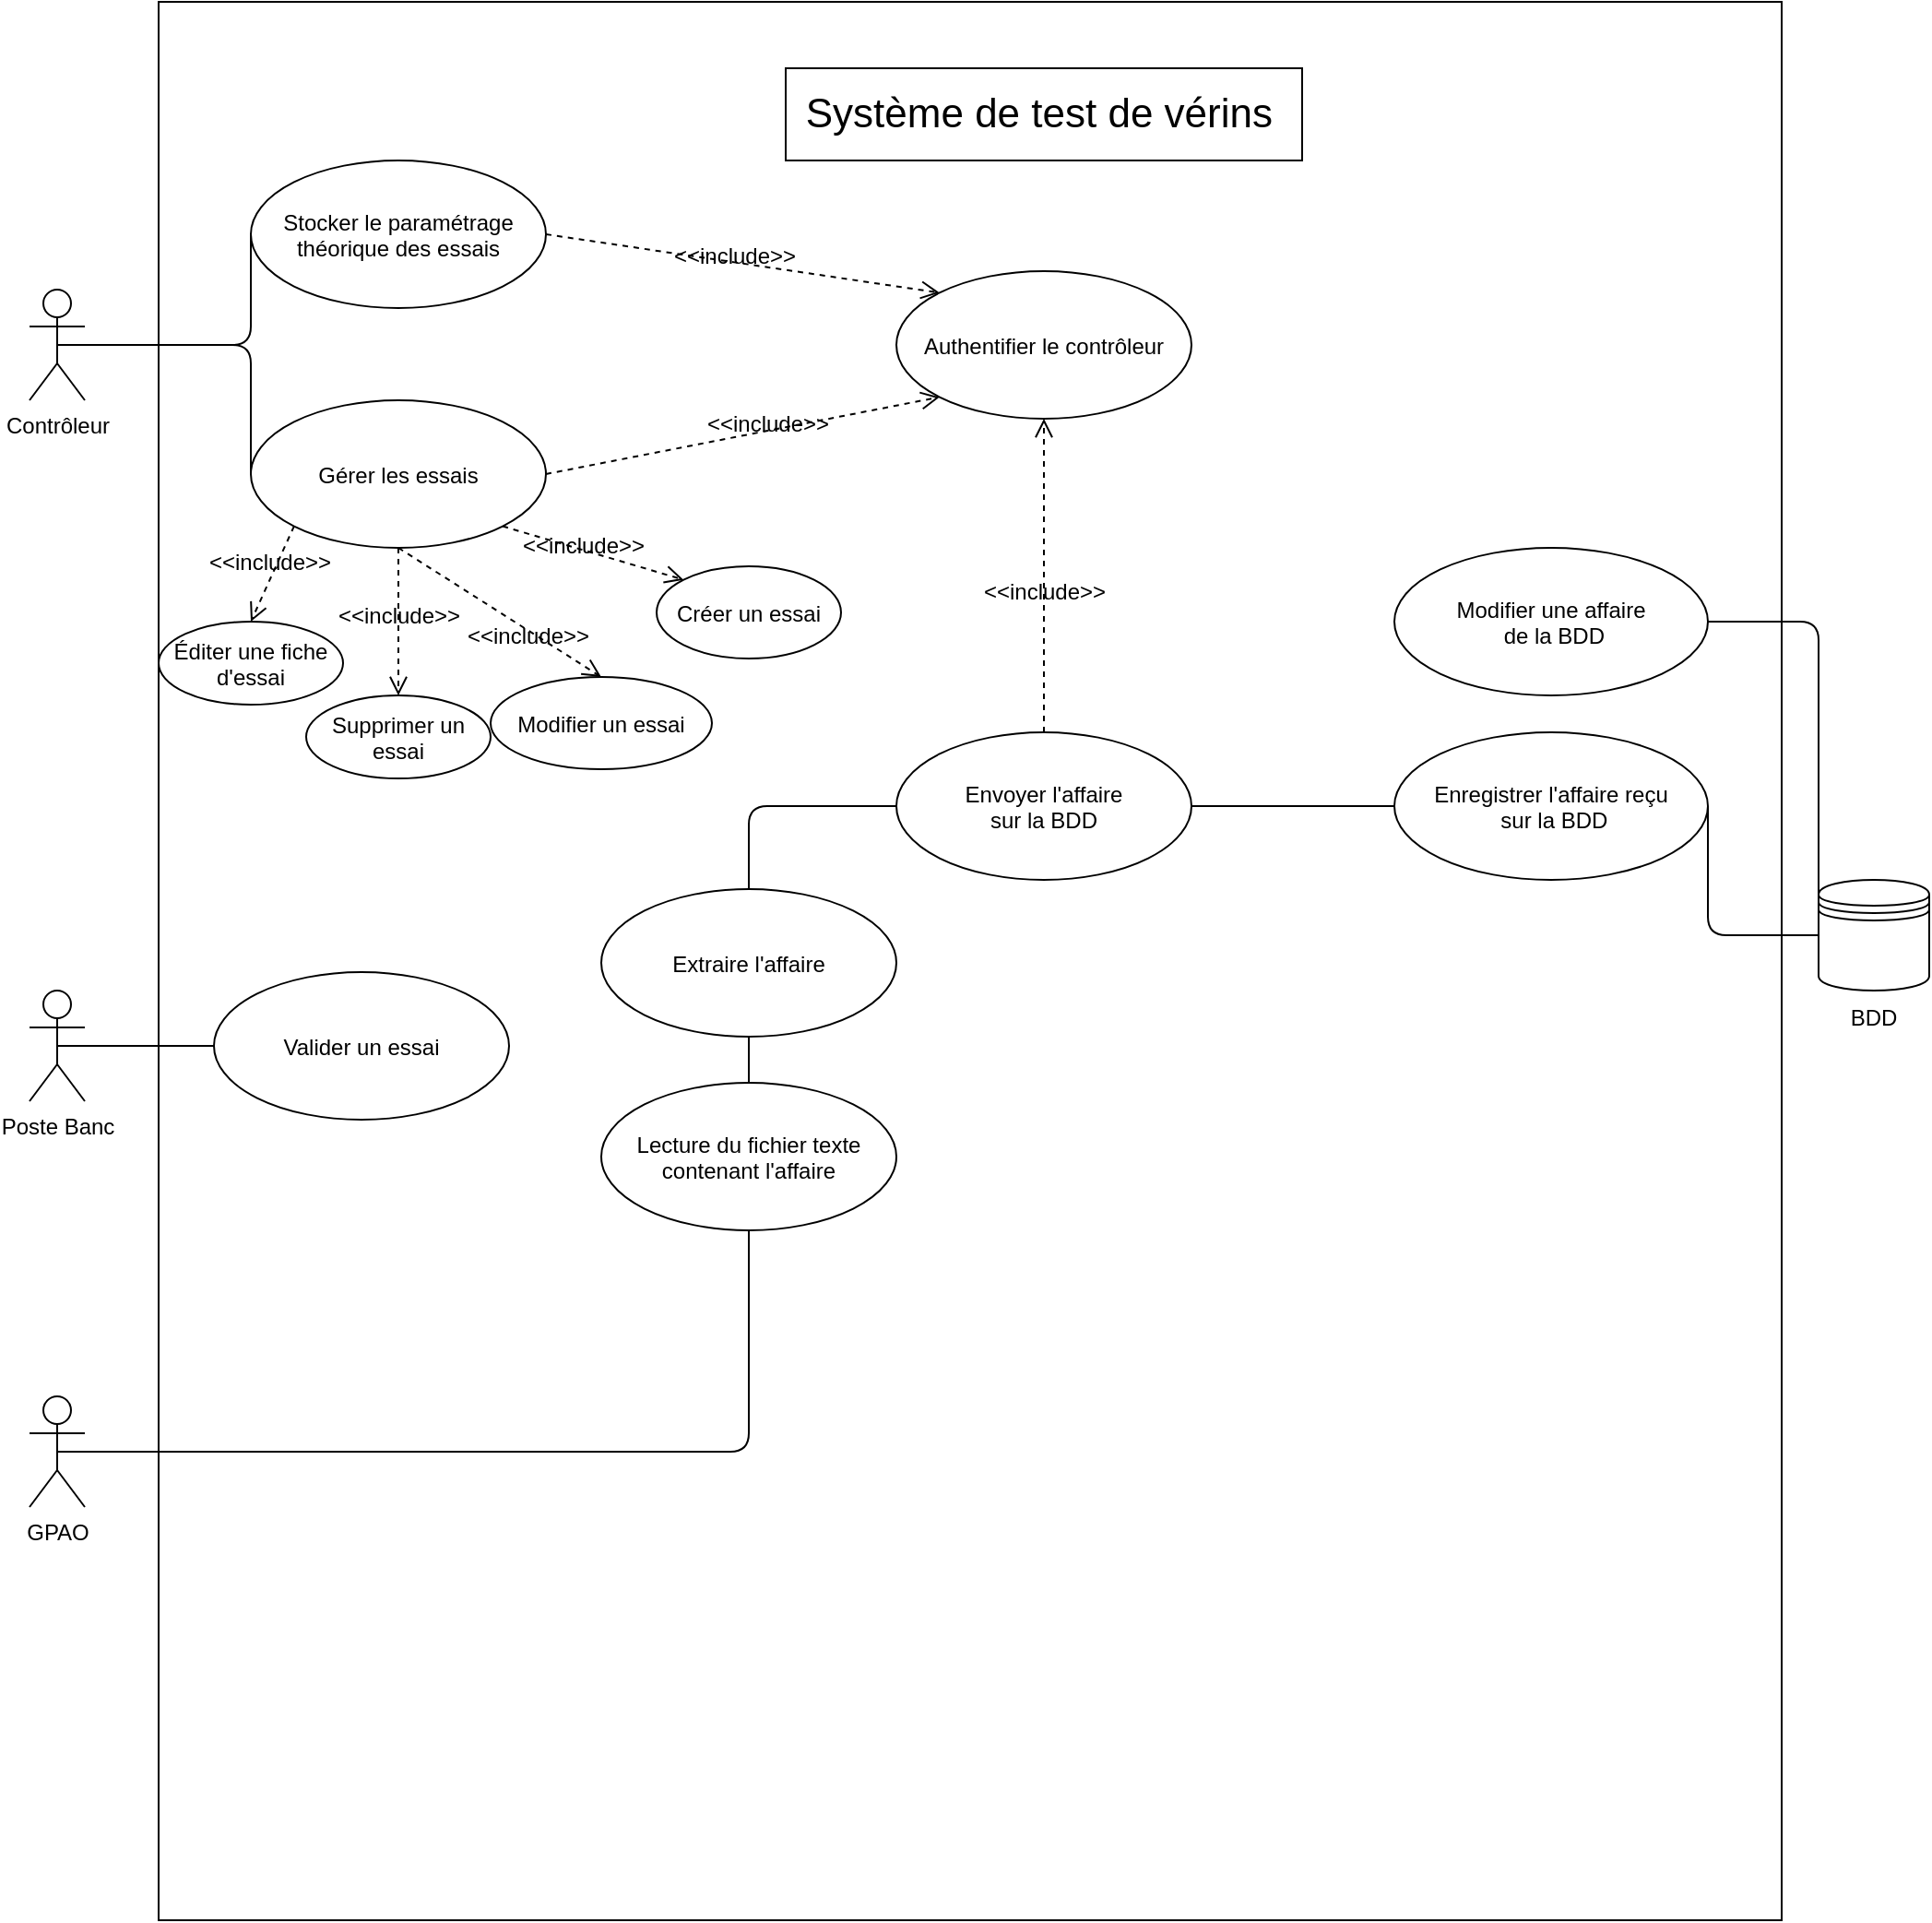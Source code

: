 <mxfile>
    <diagram id="6s-U4T1JX4HAZKYo-_yu" name="Page-1">
        <mxGraphModel dx="741" dy="571" grid="1" gridSize="10" guides="1" tooltips="1" connect="1" arrows="1" fold="1" page="1" pageScale="1" pageWidth="827" pageHeight="1169" math="0" shadow="0">
            <root>
                <mxCell id="0"/>
                <mxCell id="1" parent="0"/>
                <mxCell id="17" value="" style="rounded=0;whiteSpace=wrap;html=1;" parent="1" vertex="1">
                    <mxGeometry x="860" y="64" width="880" height="1040" as="geometry"/>
                </mxCell>
                <mxCell id="3" value="Poste Banc" style="shape=umlActor;html=1;verticalLabelPosition=bottom;verticalAlign=top;align=center;" parent="1" vertex="1">
                    <mxGeometry x="790" y="600" width="30" height="60" as="geometry"/>
                </mxCell>
                <mxCell id="4" value="GPAO" style="shape=umlActor;html=1;verticalLabelPosition=bottom;verticalAlign=top;align=center;" parent="1" vertex="1">
                    <mxGeometry x="790" y="820" width="30" height="60" as="geometry"/>
                </mxCell>
                <mxCell id="5" value="Contrôleur" style="shape=umlActor;html=1;verticalLabelPosition=bottom;verticalAlign=top;align=center;" parent="1" vertex="1">
                    <mxGeometry x="790" y="220" width="30" height="60" as="geometry"/>
                </mxCell>
                <mxCell id="6" value="" style="shape=datastore;whiteSpace=wrap;html=1;" parent="1" vertex="1">
                    <mxGeometry x="1760" y="540" width="60" height="60" as="geometry"/>
                </mxCell>
                <mxCell id="7" value="BDD" style="text;html=1;strokeColor=none;fillColor=none;align=center;verticalAlign=middle;whiteSpace=wrap;rounded=0;" parent="1" vertex="1">
                    <mxGeometry x="1760" y="600" width="60" height="30" as="geometry"/>
                </mxCell>
                <mxCell id="19" value="" style="endArrow=none;html=1;exitX=0.5;exitY=0.5;exitDx=0;exitDy=0;exitPerimeter=0;entryX=0.5;entryY=1;entryDx=0;entryDy=0;" parent="1" source="4" target="22" edge="1">
                    <mxGeometry width="50" height="50" relative="1" as="geometry">
                        <mxPoint x="860" y="610" as="sourcePoint"/>
                        <mxPoint x="1205" y="985" as="targetPoint"/>
                        <Array as="points">
                            <mxPoint x="1180" y="850"/>
                        </Array>
                    </mxGeometry>
                </mxCell>
                <mxCell id="22" value="Lecture du fichier texte&#10;contenant l'affaire" style="ellipse;fillColor=none;" parent="1" vertex="1">
                    <mxGeometry x="1100" y="650" width="160" height="80" as="geometry"/>
                </mxCell>
                <mxCell id="23" value="" style="endArrow=none;html=1;exitX=1;exitY=0.5;exitDx=0;exitDy=0;entryX=0;entryY=0.5;entryDx=0;entryDy=0;" parent="1" source="26" target="31" edge="1">
                    <mxGeometry width="50" height="50" relative="1" as="geometry">
                        <mxPoint x="1504.5" y="220" as="sourcePoint"/>
                        <mxPoint x="1874.5" y="430" as="targetPoint"/>
                        <Array as="points">
                            <mxPoint x="1504.5" y="500"/>
                        </Array>
                    </mxGeometry>
                </mxCell>
                <mxCell id="26" value="Envoyer l'affaire&#10;sur la BDD" style="ellipse;fillColor=none;" parent="1" vertex="1">
                    <mxGeometry x="1260" y="460" width="160" height="80" as="geometry"/>
                </mxCell>
                <mxCell id="27" value="Authentifier le contrôleur" style="ellipse;fillColor=none;" parent="1" vertex="1">
                    <mxGeometry x="1260" y="210" width="160" height="80" as="geometry"/>
                </mxCell>
                <mxCell id="28" value="" style="endArrow=none;html=1;exitX=0.5;exitY=0;exitDx=0;exitDy=0;entryX=0;entryY=0.5;entryDx=0;entryDy=0;" parent="1" source="57" target="26" edge="1">
                    <mxGeometry width="50" height="50" relative="1" as="geometry">
                        <mxPoint x="1260" y="540" as="sourcePoint"/>
                        <mxPoint x="1310" y="490" as="targetPoint"/>
                        <Array as="points">
                            <mxPoint x="1180" y="500"/>
                        </Array>
                    </mxGeometry>
                </mxCell>
                <mxCell id="29" value="Modifier une affaire&#10; de la BDD" style="ellipse;fillColor=none;" parent="1" vertex="1">
                    <mxGeometry x="1530" y="360" width="170" height="80" as="geometry"/>
                </mxCell>
                <mxCell id="30" value="" style="endArrow=none;html=1;exitX=0;exitY=0.5;exitDx=0;exitDy=0;entryX=1;entryY=0.5;entryDx=0;entryDy=0;" parent="1" source="6" target="29" edge="1">
                    <mxGeometry width="50" height="50" relative="1" as="geometry">
                        <mxPoint x="1334.5" y="330" as="sourcePoint"/>
                        <mxPoint x="1384.5" y="280" as="targetPoint"/>
                        <Array as="points">
                            <mxPoint x="1760" y="400"/>
                        </Array>
                    </mxGeometry>
                </mxCell>
                <mxCell id="31" value="Enregistrer l'affaire reçu&#10; sur la BDD" style="ellipse;fillColor=none;" parent="1" vertex="1">
                    <mxGeometry x="1530" y="460" width="170" height="80" as="geometry"/>
                </mxCell>
                <mxCell id="32" value="" style="endArrow=none;html=1;entryX=1;entryY=0.5;entryDx=0;entryDy=0;exitX=0;exitY=0.5;exitDx=0;exitDy=0;" parent="1" source="6" target="31" edge="1">
                    <mxGeometry width="50" height="50" relative="1" as="geometry">
                        <mxPoint x="1554.5" y="660" as="sourcePoint"/>
                        <mxPoint x="1604.5" y="610" as="targetPoint"/>
                        <Array as="points">
                            <mxPoint x="1700" y="570"/>
                        </Array>
                    </mxGeometry>
                </mxCell>
                <mxCell id="33" value="Stocker le paramétrage&#10;théorique des essais" style="ellipse;fillColor=none;" parent="1" vertex="1">
                    <mxGeometry x="910" y="150" width="160" height="80" as="geometry"/>
                </mxCell>
                <mxCell id="37" value="" style="endArrow=none;html=1;exitX=0.5;exitY=0.5;exitDx=0;exitDy=0;exitPerimeter=0;entryX=0;entryY=0.5;entryDx=0;entryDy=0;" parent="1" source="5" target="33" edge="1">
                    <mxGeometry width="50" height="50" relative="1" as="geometry">
                        <mxPoint x="700" y="440" as="sourcePoint"/>
                        <mxPoint x="750" y="390" as="targetPoint"/>
                        <Array as="points">
                            <mxPoint x="910" y="250"/>
                        </Array>
                    </mxGeometry>
                </mxCell>
                <mxCell id="50" value="Gérer les essais" style="ellipse;fillColor=none;" parent="1" vertex="1">
                    <mxGeometry x="910" y="280" width="160" height="80" as="geometry"/>
                </mxCell>
                <mxCell id="51" value="" style="endArrow=none;html=1;exitX=0.5;exitY=0.5;exitDx=0;exitDy=0;exitPerimeter=0;entryX=0;entryY=0.5;entryDx=0;entryDy=0;" parent="1" source="5" target="50" edge="1">
                    <mxGeometry width="50" height="50" relative="1" as="geometry">
                        <mxPoint x="660" y="330" as="sourcePoint"/>
                        <mxPoint x="710" y="280" as="targetPoint"/>
                        <Array as="points">
                            <mxPoint x="910" y="250"/>
                        </Array>
                    </mxGeometry>
                </mxCell>
                <mxCell id="53" value="Valider un essai" style="ellipse;fillColor=none;" parent="1" vertex="1">
                    <mxGeometry x="890" y="590" width="160" height="80" as="geometry"/>
                </mxCell>
                <mxCell id="54" value="" style="endArrow=none;html=1;entryX=0.5;entryY=0.5;entryDx=0;entryDy=0;entryPerimeter=0;exitX=0;exitY=0.5;exitDx=0;exitDy=0;" parent="1" source="53" target="3" edge="1">
                    <mxGeometry width="50" height="50" relative="1" as="geometry">
                        <mxPoint x="700" y="840" as="sourcePoint"/>
                        <mxPoint x="1145" y="630" as="targetPoint"/>
                    </mxGeometry>
                </mxCell>
                <mxCell id="57" value="Extraire l'affaire" style="ellipse;fillColor=none;" parent="1" vertex="1">
                    <mxGeometry x="1100" y="545" width="160" height="80" as="geometry"/>
                </mxCell>
                <mxCell id="58" value="" style="endArrow=none;html=1;exitX=0.5;exitY=0;exitDx=0;exitDy=0;entryX=0.5;entryY=1;entryDx=0;entryDy=0;" parent="1" source="22" target="57" edge="1">
                    <mxGeometry width="50" height="50" relative="1" as="geometry">
                        <mxPoint x="1330" y="580" as="sourcePoint"/>
                        <mxPoint x="1380" y="530" as="targetPoint"/>
                    </mxGeometry>
                </mxCell>
                <mxCell id="60" value="Créer un essai" style="ellipse;fillColor=none;" parent="1" vertex="1">
                    <mxGeometry x="1130" y="370" width="100" height="50" as="geometry"/>
                </mxCell>
                <mxCell id="61" value="Modifier un essai" style="ellipse;fillColor=none;" parent="1" vertex="1">
                    <mxGeometry x="1040" y="430" width="120" height="50" as="geometry"/>
                </mxCell>
                <mxCell id="63" value="Supprimer un &#10;essai" style="ellipse;fillColor=none;" parent="1" vertex="1">
                    <mxGeometry x="940" y="440" width="100" height="45" as="geometry"/>
                </mxCell>
                <mxCell id="64" value="Éditer une fiche&#10;d'essai" style="ellipse;fillColor=none;" parent="1" vertex="1">
                    <mxGeometry x="860" y="400" width="100" height="45" as="geometry"/>
                </mxCell>
                <mxCell id="67" value="&lt;font style=&quot;font-size: 22px&quot;&gt;Système de test de vérins&amp;nbsp;&lt;/font&gt;" style="text;html=1;strokeColor=none;fillColor=none;align=center;verticalAlign=middle;whiteSpace=wrap;rounded=0;" parent="1" vertex="1">
                    <mxGeometry x="1175.5" y="110" width="329" height="30" as="geometry"/>
                </mxCell>
                <mxCell id="68" value="&lt;font style=&quot;font-size: 12px&quot;&gt;&amp;lt;&amp;lt;include&amp;gt;&amp;gt;&lt;/font&gt;" style="endArrow=open;startArrow=none;endFill=0;startFill=0;endSize=8;html=1;verticalAlign=bottom;dashed=1;labelBackgroundColor=none;fontSize=22;entryX=0.5;entryY=1;entryDx=0;entryDy=0;exitX=0.5;exitY=0;exitDx=0;exitDy=0;" parent="1" source="26" target="27" edge="1">
                    <mxGeometry x="-0.25" width="160" relative="1" as="geometry">
                        <mxPoint x="1170" y="490" as="sourcePoint"/>
                        <mxPoint x="1330" y="490" as="targetPoint"/>
                        <mxPoint as="offset"/>
                    </mxGeometry>
                </mxCell>
                <mxCell id="69" value="&lt;font style=&quot;font-size: 12px&quot;&gt;&amp;lt;&amp;lt;include&amp;gt;&amp;gt;&lt;/font&gt;" style="endArrow=open;startArrow=none;endFill=0;startFill=0;endSize=8;html=1;verticalAlign=bottom;dashed=1;labelBackgroundColor=none;fontSize=22;entryX=0;entryY=1;entryDx=0;entryDy=0;exitX=1;exitY=0.5;exitDx=0;exitDy=0;" parent="1" source="50" target="27" edge="1">
                    <mxGeometry x="0.114" y="-8" width="160" relative="1" as="geometry">
                        <mxPoint x="1350" y="470" as="sourcePoint"/>
                        <mxPoint x="1350" y="310.0" as="targetPoint"/>
                        <mxPoint as="offset"/>
                    </mxGeometry>
                </mxCell>
                <mxCell id="70" value="&lt;font style=&quot;font-size: 12px&quot;&gt;&amp;lt;&amp;lt;include&amp;gt;&amp;gt;&lt;/font&gt;" style="endArrow=open;startArrow=none;endFill=0;startFill=0;endSize=8;html=1;verticalAlign=bottom;dashed=1;labelBackgroundColor=none;fontSize=22;entryX=0;entryY=0;entryDx=0;entryDy=0;exitX=1;exitY=0.5;exitDx=0;exitDy=0;" parent="1" source="33" target="27" edge="1">
                    <mxGeometry x="-0.02" y="-9" width="160" relative="1" as="geometry">
                        <mxPoint x="1080" y="330" as="sourcePoint"/>
                        <mxPoint x="1293.431" y="298.284" as="targetPoint"/>
                        <mxPoint x="-1" as="offset"/>
                    </mxGeometry>
                </mxCell>
                <mxCell id="71" value="&lt;font style=&quot;font-size: 12px&quot;&gt;&amp;lt;&amp;lt;include&amp;gt;&amp;gt;&lt;/font&gt;" style="endArrow=open;startArrow=none;endFill=0;startFill=0;endSize=8;html=1;verticalAlign=bottom;dashed=1;labelBackgroundColor=none;fontSize=22;entryX=0;entryY=0;entryDx=0;entryDy=0;exitX=1;exitY=1;exitDx=0;exitDy=0;" parent="1" source="50" target="60" edge="1">
                    <mxGeometry x="-0.065" y="-8" width="160" relative="1" as="geometry">
                        <mxPoint x="1090" y="340" as="sourcePoint"/>
                        <mxPoint x="1303.431" y="308.284" as="targetPoint"/>
                        <mxPoint y="1" as="offset"/>
                    </mxGeometry>
                </mxCell>
                <mxCell id="72" value="&lt;font style=&quot;font-size: 12px&quot;&gt;&amp;lt;&amp;lt;include&amp;gt;&amp;gt;&lt;/font&gt;" style="endArrow=open;startArrow=none;endFill=0;startFill=0;endSize=8;html=1;verticalAlign=bottom;dashed=1;labelBackgroundColor=none;fontSize=22;entryX=0.5;entryY=0;entryDx=0;entryDy=0;exitX=0.5;exitY=1;exitDx=0;exitDy=0;" parent="1" source="50" target="61" edge="1">
                    <mxGeometry x="0.4" y="-13" width="160" relative="1" as="geometry">
                        <mxPoint x="1100" y="350" as="sourcePoint"/>
                        <mxPoint x="1313.431" y="318.284" as="targetPoint"/>
                        <mxPoint as="offset"/>
                    </mxGeometry>
                </mxCell>
                <mxCell id="73" value="&lt;font style=&quot;font-size: 12px&quot;&gt;&amp;lt;&amp;lt;include&amp;gt;&amp;gt;&lt;/font&gt;" style="endArrow=open;startArrow=none;endFill=0;startFill=0;endSize=8;html=1;verticalAlign=bottom;dashed=1;labelBackgroundColor=none;fontSize=22;entryX=0.5;entryY=0;entryDx=0;entryDy=0;exitX=0.5;exitY=1;exitDx=0;exitDy=0;" parent="1" source="50" target="63" edge="1">
                    <mxGeometry x="0.25" width="160" relative="1" as="geometry">
                        <mxPoint x="1110" y="360" as="sourcePoint"/>
                        <mxPoint x="1323.431" y="328.284" as="targetPoint"/>
                        <mxPoint y="-1" as="offset"/>
                    </mxGeometry>
                </mxCell>
                <mxCell id="74" value="&lt;font style=&quot;font-size: 12px&quot;&gt;&amp;lt;&amp;lt;include&amp;gt;&amp;gt;&lt;/font&gt;" style="endArrow=open;startArrow=none;endFill=0;startFill=0;endSize=8;html=1;verticalAlign=bottom;dashed=1;labelBackgroundColor=none;fontSize=22;entryX=0.5;entryY=0;entryDx=0;entryDy=0;exitX=0;exitY=1;exitDx=0;exitDy=0;" parent="1" source="50" target="64" edge="1">
                    <mxGeometry x="0.213" y="1" width="160" relative="1" as="geometry">
                        <mxPoint x="1120" y="370" as="sourcePoint"/>
                        <mxPoint x="1333.431" y="338.284" as="targetPoint"/>
                        <mxPoint as="offset"/>
                    </mxGeometry>
                </mxCell>
                <mxCell id="76" value="" style="rounded=0;whiteSpace=wrap;html=1;sketch=0;fontColor=default;fillColor=none;gradientColor=none;strokeWidth=1;" vertex="1" parent="1">
                    <mxGeometry x="1200" y="100" width="280" height="50" as="geometry"/>
                </mxCell>
            </root>
        </mxGraphModel>
    </diagram>
</mxfile>
